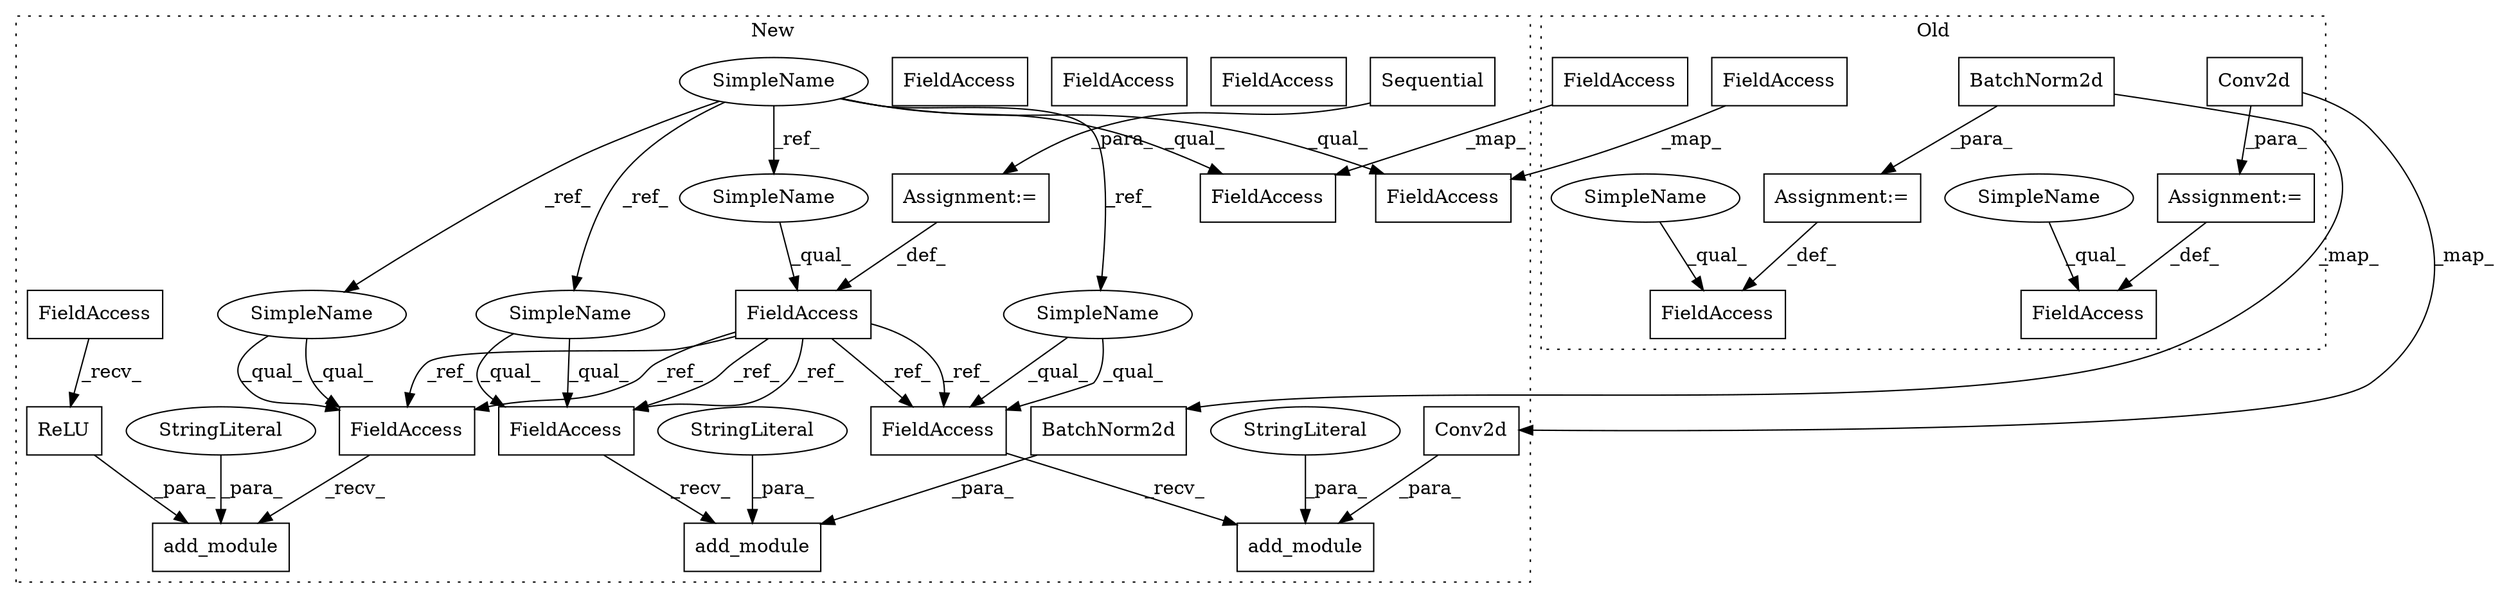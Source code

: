 digraph G {
subgraph cluster0 {
1 [label="BatchNorm2d" a="32" s="12495,12539" l="12,1" shape="box"];
3 [label="Assignment:=" a="7" s="12485" l="1" shape="box"];
4 [label="FieldAccess" a="22" s="12473" l="12" shape="box"];
19 [label="FieldAccess" a="22" s="12391" l="14" shape="box"];
22 [label="Conv2d" a="32" s="12415,12466" l="7,1" shape="box"];
23 [label="Assignment:=" a="7" s="12405" l="1" shape="box"];
25 [label="FieldAccess" a="22" s="13037" l="21" shape="box"];
27 [label="FieldAccess" a="22" s="12891" l="21" shape="box"];
35 [label="SimpleName" a="42" s="12391" l="4" shape="ellipse"];
36 [label="SimpleName" a="42" s="12473" l="4" shape="ellipse"];
label = "Old";
style="dotted";
}
subgraph cluster1 {
2 [label="BatchNorm2d" a="32" s="17392,17436" l="12,1" shape="box"];
5 [label="add_module" a="32" s="17367,17437" l="11,1" shape="box"];
6 [label="StringLiteral" a="45" s="17378" l="4" shape="ellipse"];
7 [label="Sequential" a="32" s="17166" l="12" shape="box"];
8 [label="FieldAccess" a="22" s="17348" l="18" shape="box"];
9 [label="add_module" a="32" s="17262,17341" l="11,1" shape="box"];
10 [label="FieldAccess" a="22" s="17243" l="18" shape="box"];
11 [label="StringLiteral" a="45" s="17273" l="6" shape="ellipse"];
12 [label="add_module" a="32" s="17203,17236" l="11,1" shape="box"];
13 [label="FieldAccess" a="22" s="17184" l="18" shape="box"];
14 [label="ReLU" a="32" s="17230" l="6" shape="box"];
15 [label="FieldAccess" a="22" s="17221" l="8" shape="box"];
16 [label="StringLiteral" a="45" s="17214" l="6" shape="ellipse"];
17 [label="FieldAccess" a="22" s="17138" l="18" shape="box"];
18 [label="SimpleName" a="42" s="16999" l="4" shape="ellipse"];
20 [label="Assignment:=" a="7" s="17156" l="1" shape="box"];
21 [label="Conv2d" a="32" s="17289,17340" l="7,1" shape="box"];
24 [label="FieldAccess" a="22" s="18087" l="21" shape="box"];
26 [label="FieldAccess" a="22" s="17942" l="21" shape="box"];
28 [label="SimpleName" a="42" s="17243" l="4" shape="ellipse"];
29 [label="SimpleName" a="42" s="17138" l="4" shape="ellipse"];
30 [label="SimpleName" a="42" s="17348" l="4" shape="ellipse"];
31 [label="SimpleName" a="42" s="17184" l="4" shape="ellipse"];
32 [label="FieldAccess" a="22" s="17348" l="18" shape="box"];
33 [label="FieldAccess" a="22" s="17184" l="18" shape="box"];
34 [label="FieldAccess" a="22" s="17243" l="18" shape="box"];
label = "New";
style="dotted";
}
1 -> 3 [label="_para_"];
1 -> 2 [label="_map_"];
2 -> 5 [label="_para_"];
3 -> 4 [label="_def_"];
6 -> 5 [label="_para_"];
7 -> 20 [label="_para_"];
11 -> 9 [label="_para_"];
14 -> 12 [label="_para_"];
15 -> 14 [label="_recv_"];
16 -> 12 [label="_para_"];
17 -> 32 [label="_ref_"];
17 -> 33 [label="_ref_"];
17 -> 32 [label="_ref_"];
17 -> 34 [label="_ref_"];
17 -> 34 [label="_ref_"];
17 -> 33 [label="_ref_"];
18 -> 31 [label="_ref_"];
18 -> 26 [label="_qual_"];
18 -> 24 [label="_qual_"];
18 -> 30 [label="_ref_"];
18 -> 28 [label="_ref_"];
18 -> 29 [label="_ref_"];
20 -> 17 [label="_def_"];
21 -> 9 [label="_para_"];
22 -> 23 [label="_para_"];
22 -> 21 [label="_map_"];
23 -> 19 [label="_def_"];
25 -> 24 [label="_map_"];
27 -> 26 [label="_map_"];
28 -> 34 [label="_qual_"];
28 -> 34 [label="_qual_"];
29 -> 17 [label="_qual_"];
30 -> 32 [label="_qual_"];
30 -> 32 [label="_qual_"];
31 -> 33 [label="_qual_"];
31 -> 33 [label="_qual_"];
32 -> 5 [label="_recv_"];
33 -> 12 [label="_recv_"];
34 -> 9 [label="_recv_"];
35 -> 19 [label="_qual_"];
36 -> 4 [label="_qual_"];
}